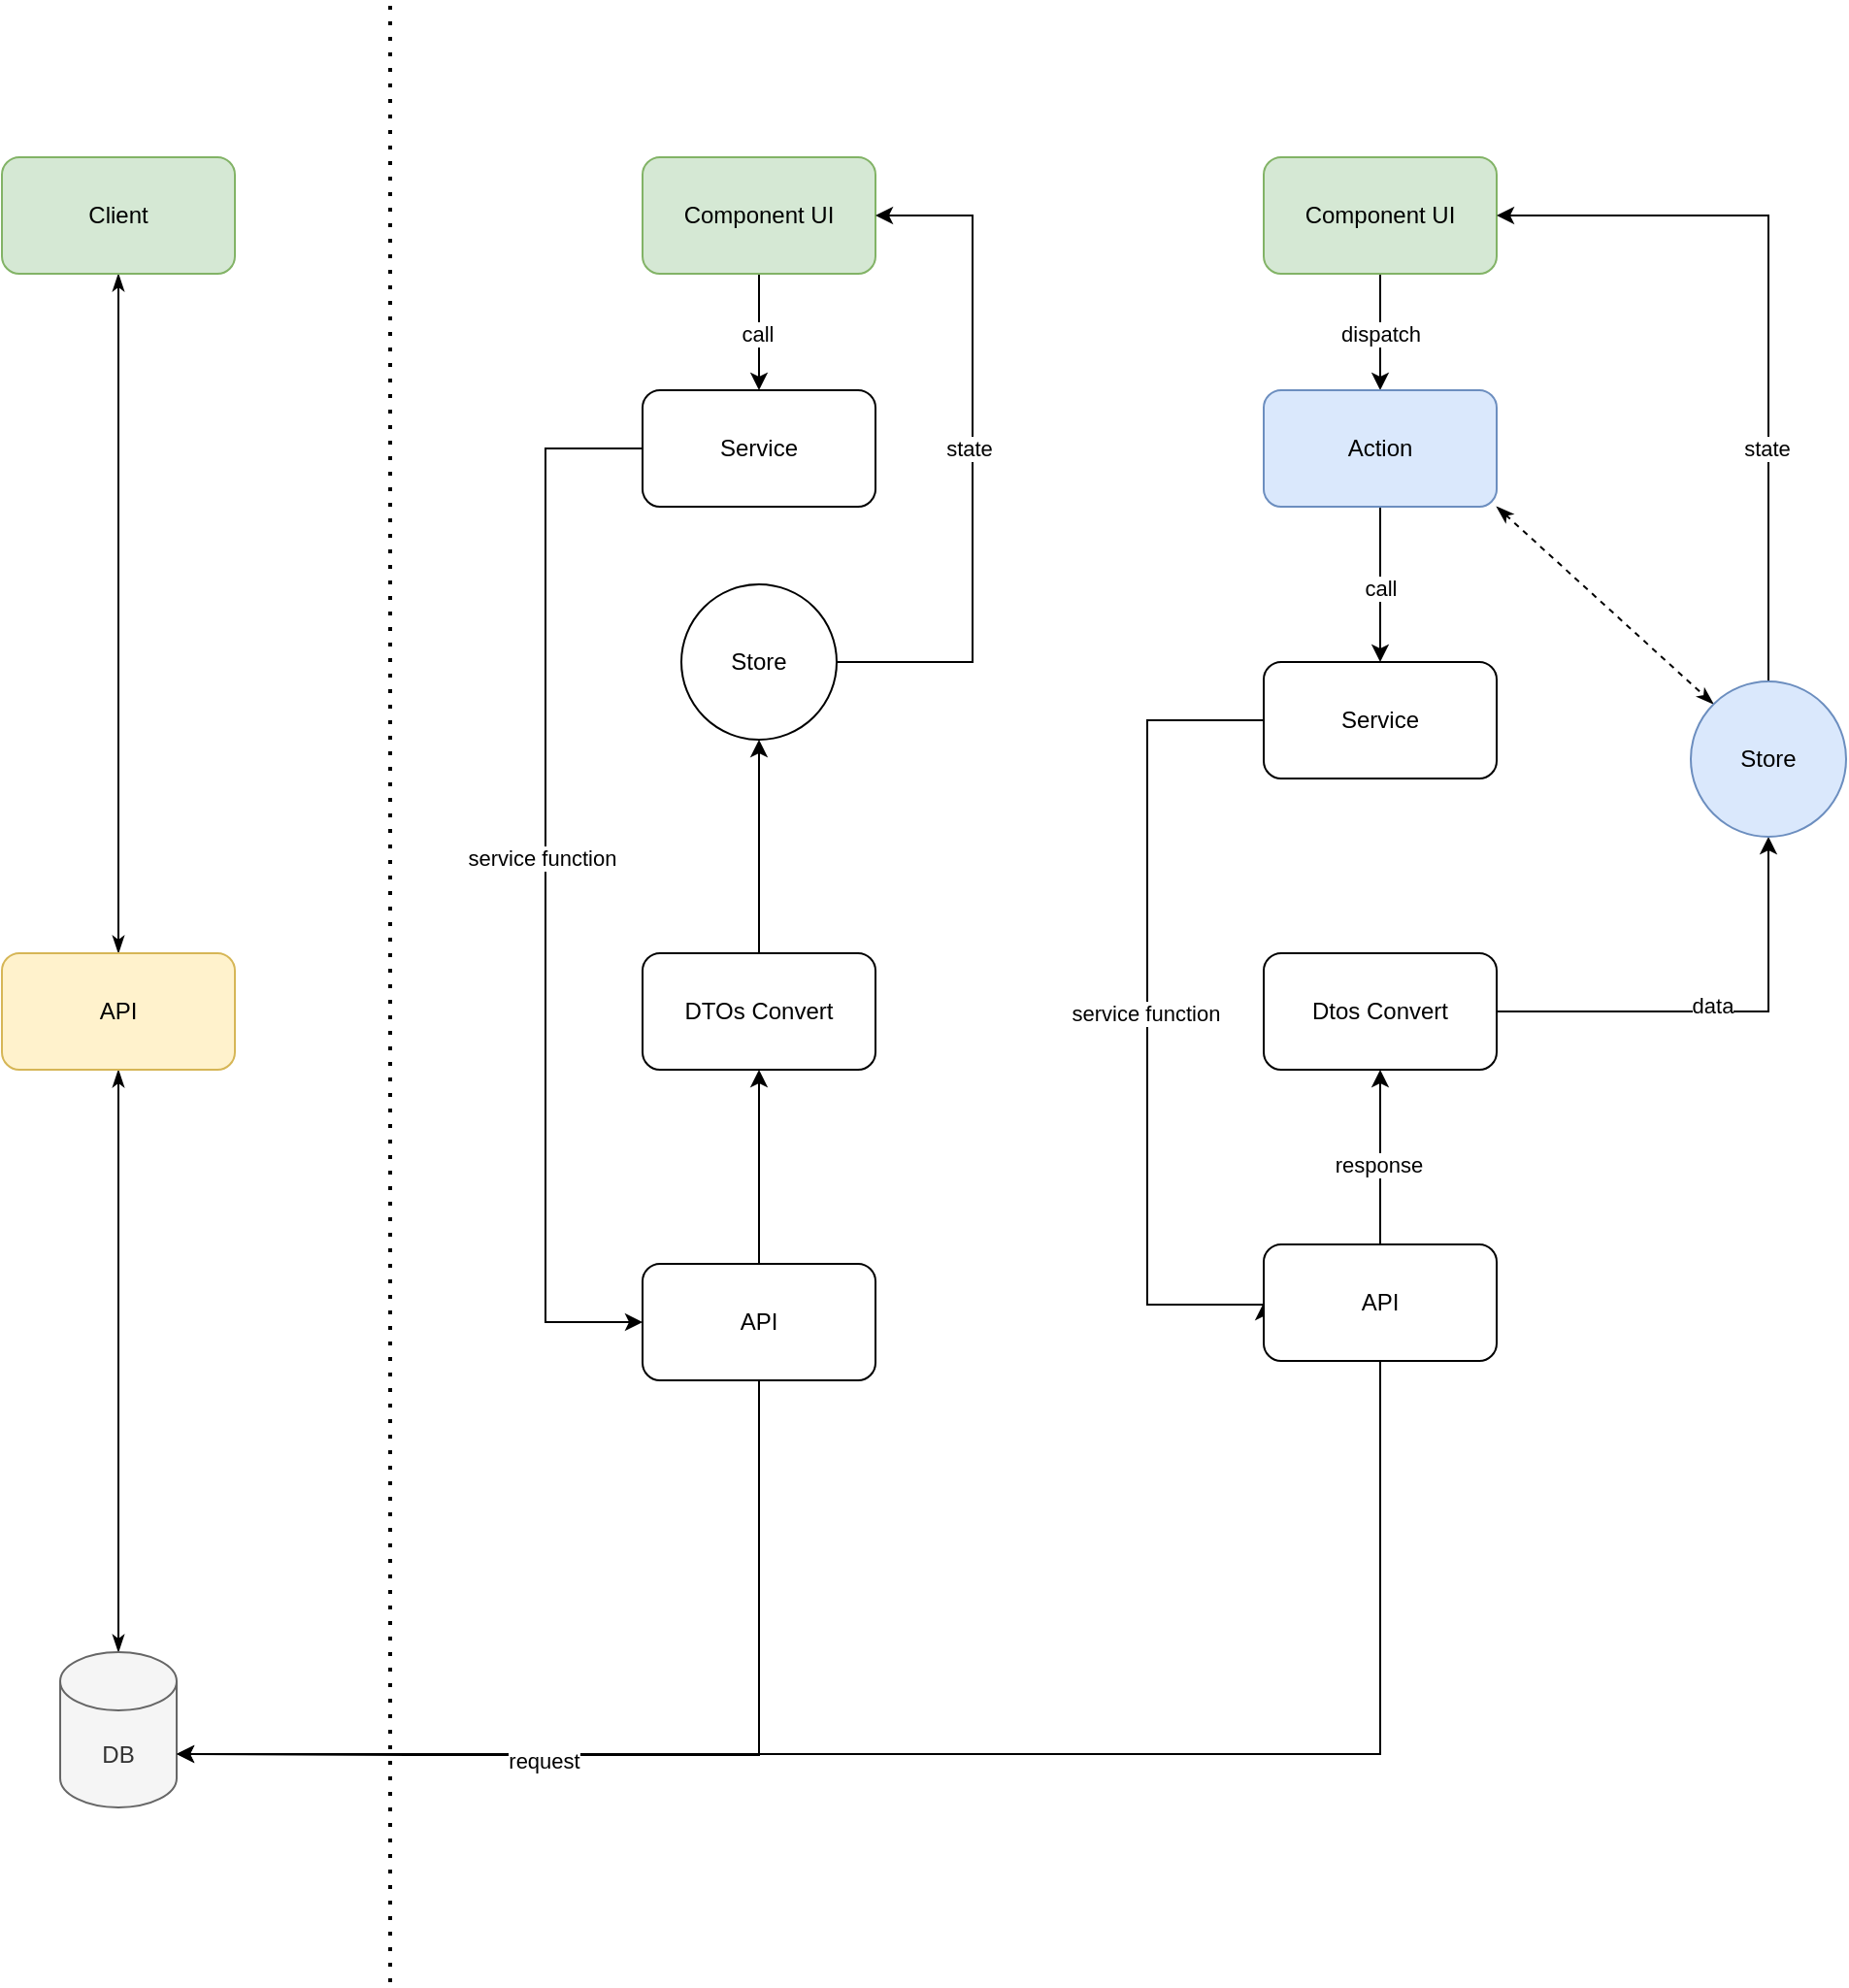 <mxfile version="24.7.7">
  <diagram name="第 1 页" id="J8yL4tMfteV3j7feT69T">
    <mxGraphModel dx="1004" dy="1807" grid="1" gridSize="10" guides="1" tooltips="1" connect="1" arrows="1" fold="1" page="1" pageScale="1" pageWidth="827" pageHeight="1169" math="0" shadow="0">
      <root>
        <mxCell id="0" />
        <mxCell id="1" parent="0" />
        <mxCell id="ts5CFMZNAJqFByiF6o2_-5" style="edgeStyle=orthogonalEdgeStyle;rounded=0;orthogonalLoop=1;jettySize=auto;html=1;entryX=0.5;entryY=0;entryDx=0;entryDy=0;startArrow=classicThin;startFill=1;endArrow=classicThin;endFill=1;" edge="1" parent="1" source="ts5CFMZNAJqFByiF6o2_-1" target="ts5CFMZNAJqFByiF6o2_-2">
          <mxGeometry relative="1" as="geometry" />
        </mxCell>
        <mxCell id="ts5CFMZNAJqFByiF6o2_-1" value="Client" style="rounded=1;whiteSpace=wrap;html=1;fillColor=#d5e8d4;strokeColor=#82b366;" vertex="1" parent="1">
          <mxGeometry x="280" y="70" width="120" height="60" as="geometry" />
        </mxCell>
        <mxCell id="ts5CFMZNAJqFByiF6o2_-4" style="edgeStyle=orthogonalEdgeStyle;rounded=0;orthogonalLoop=1;jettySize=auto;html=1;endArrow=classicThin;endFill=1;startArrow=classicThin;startFill=1;" edge="1" parent="1" source="ts5CFMZNAJqFByiF6o2_-2" target="ts5CFMZNAJqFByiF6o2_-3">
          <mxGeometry relative="1" as="geometry" />
        </mxCell>
        <mxCell id="ts5CFMZNAJqFByiF6o2_-2" value="API" style="rounded=1;whiteSpace=wrap;html=1;fillColor=#fff2cc;strokeColor=#d6b656;" vertex="1" parent="1">
          <mxGeometry x="280" y="480" width="120" height="60" as="geometry" />
        </mxCell>
        <mxCell id="ts5CFMZNAJqFByiF6o2_-3" value="DB" style="shape=cylinder3;whiteSpace=wrap;html=1;boundedLbl=1;backgroundOutline=1;size=15;fillColor=#f5f5f5;fontColor=#333333;strokeColor=#666666;" vertex="1" parent="1">
          <mxGeometry x="310" y="840" width="60" height="80" as="geometry" />
        </mxCell>
        <mxCell id="ts5CFMZNAJqFByiF6o2_-17" style="edgeStyle=orthogonalEdgeStyle;rounded=0;orthogonalLoop=1;jettySize=auto;html=1;entryX=0.5;entryY=0;entryDx=0;entryDy=0;" edge="1" parent="1" source="ts5CFMZNAJqFByiF6o2_-6" target="ts5CFMZNAJqFByiF6o2_-11">
          <mxGeometry relative="1" as="geometry" />
        </mxCell>
        <mxCell id="ts5CFMZNAJqFByiF6o2_-41" value="call" style="edgeLabel;html=1;align=center;verticalAlign=middle;resizable=0;points=[];" vertex="1" connectable="0" parent="ts5CFMZNAJqFByiF6o2_-17">
          <mxGeometry x="-0.008" y="-1" relative="1" as="geometry">
            <mxPoint y="1" as="offset" />
          </mxGeometry>
        </mxCell>
        <mxCell id="ts5CFMZNAJqFByiF6o2_-6" value="Component UI" style="rounded=1;whiteSpace=wrap;html=1;fillColor=#d5e8d4;strokeColor=#82b366;" vertex="1" parent="1">
          <mxGeometry x="610" y="70" width="120" height="60" as="geometry" />
        </mxCell>
        <mxCell id="ts5CFMZNAJqFByiF6o2_-16" style="edgeStyle=orthogonalEdgeStyle;rounded=0;orthogonalLoop=1;jettySize=auto;html=1;entryX=1;entryY=0.5;entryDx=0;entryDy=0;" edge="1" parent="1" source="ts5CFMZNAJqFByiF6o2_-7" target="ts5CFMZNAJqFByiF6o2_-6">
          <mxGeometry relative="1" as="geometry">
            <Array as="points">
              <mxPoint x="780" y="330" />
              <mxPoint x="780" y="100" />
            </Array>
          </mxGeometry>
        </mxCell>
        <mxCell id="ts5CFMZNAJqFByiF6o2_-33" value="state" style="edgeLabel;html=1;align=center;verticalAlign=middle;resizable=0;points=[];" vertex="1" connectable="0" parent="ts5CFMZNAJqFByiF6o2_-16">
          <mxGeometry x="0.03" y="2" relative="1" as="geometry">
            <mxPoint as="offset" />
          </mxGeometry>
        </mxCell>
        <mxCell id="ts5CFMZNAJqFByiF6o2_-7" value="Store" style="ellipse;whiteSpace=wrap;html=1;aspect=fixed;" vertex="1" parent="1">
          <mxGeometry x="630" y="290" width="80" height="80" as="geometry" />
        </mxCell>
        <mxCell id="ts5CFMZNAJqFByiF6o2_-14" style="edgeStyle=orthogonalEdgeStyle;rounded=0;orthogonalLoop=1;jettySize=auto;html=1;entryX=0.5;entryY=1;entryDx=0;entryDy=0;" edge="1" parent="1" source="ts5CFMZNAJqFByiF6o2_-9" target="ts5CFMZNAJqFByiF6o2_-10">
          <mxGeometry relative="1" as="geometry" />
        </mxCell>
        <mxCell id="ts5CFMZNAJqFByiF6o2_-9" value="API" style="rounded=1;whiteSpace=wrap;html=1;" vertex="1" parent="1">
          <mxGeometry x="610" y="640" width="120" height="60" as="geometry" />
        </mxCell>
        <mxCell id="ts5CFMZNAJqFByiF6o2_-15" style="edgeStyle=orthogonalEdgeStyle;rounded=0;orthogonalLoop=1;jettySize=auto;html=1;" edge="1" parent="1" source="ts5CFMZNAJqFByiF6o2_-10" target="ts5CFMZNAJqFByiF6o2_-7">
          <mxGeometry relative="1" as="geometry" />
        </mxCell>
        <mxCell id="ts5CFMZNAJqFByiF6o2_-10" value="DTOs Convert" style="rounded=1;whiteSpace=wrap;html=1;" vertex="1" parent="1">
          <mxGeometry x="610" y="480" width="120" height="60" as="geometry" />
        </mxCell>
        <mxCell id="ts5CFMZNAJqFByiF6o2_-12" style="edgeStyle=orthogonalEdgeStyle;rounded=0;orthogonalLoop=1;jettySize=auto;html=1;entryX=0;entryY=0.5;entryDx=0;entryDy=0;" edge="1" parent="1" source="ts5CFMZNAJqFByiF6o2_-11" target="ts5CFMZNAJqFByiF6o2_-9">
          <mxGeometry relative="1" as="geometry">
            <Array as="points">
              <mxPoint x="560" y="220" />
              <mxPoint x="560" y="670" />
            </Array>
          </mxGeometry>
        </mxCell>
        <mxCell id="ts5CFMZNAJqFByiF6o2_-39" value="service function" style="edgeLabel;html=1;align=center;verticalAlign=middle;resizable=0;points=[];" vertex="1" connectable="0" parent="ts5CFMZNAJqFByiF6o2_-12">
          <mxGeometry x="-0.053" y="-2" relative="1" as="geometry">
            <mxPoint as="offset" />
          </mxGeometry>
        </mxCell>
        <mxCell id="ts5CFMZNAJqFByiF6o2_-11" value="Service" style="rounded=1;whiteSpace=wrap;html=1;" vertex="1" parent="1">
          <mxGeometry x="610" y="190" width="120" height="60" as="geometry" />
        </mxCell>
        <mxCell id="ts5CFMZNAJqFByiF6o2_-13" style="edgeStyle=orthogonalEdgeStyle;rounded=0;orthogonalLoop=1;jettySize=auto;html=1;entryX=1;entryY=0;entryDx=0;entryDy=52.5;entryPerimeter=0;" edge="1" parent="1" source="ts5CFMZNAJqFByiF6o2_-9" target="ts5CFMZNAJqFByiF6o2_-3">
          <mxGeometry relative="1" as="geometry">
            <Array as="points">
              <mxPoint x="670" y="893" />
              <mxPoint x="490" y="893" />
            </Array>
          </mxGeometry>
        </mxCell>
        <mxCell id="ts5CFMZNAJqFByiF6o2_-18" value="" style="endArrow=none;dashed=1;html=1;dashPattern=1 3;strokeWidth=2;rounded=0;" edge="1" parent="1">
          <mxGeometry width="50" height="50" relative="1" as="geometry">
            <mxPoint x="480" y="1010" as="sourcePoint" />
            <mxPoint x="480" y="-10" as="targetPoint" />
          </mxGeometry>
        </mxCell>
        <mxCell id="ts5CFMZNAJqFByiF6o2_-22" style="edgeStyle=orthogonalEdgeStyle;rounded=0;orthogonalLoop=1;jettySize=auto;html=1;entryX=0.5;entryY=0;entryDx=0;entryDy=0;" edge="1" parent="1" source="ts5CFMZNAJqFByiF6o2_-19" target="ts5CFMZNAJqFByiF6o2_-20">
          <mxGeometry relative="1" as="geometry" />
        </mxCell>
        <mxCell id="ts5CFMZNAJqFByiF6o2_-40" value="dispatch" style="edgeLabel;html=1;align=center;verticalAlign=middle;resizable=0;points=[];" vertex="1" connectable="0" parent="ts5CFMZNAJqFByiF6o2_-22">
          <mxGeometry x="-0.008" relative="1" as="geometry">
            <mxPoint y="1" as="offset" />
          </mxGeometry>
        </mxCell>
        <mxCell id="ts5CFMZNAJqFByiF6o2_-19" value="Component UI" style="rounded=1;whiteSpace=wrap;html=1;fillColor=#d5e8d4;strokeColor=#82b366;" vertex="1" parent="1">
          <mxGeometry x="930" y="70" width="120" height="60" as="geometry" />
        </mxCell>
        <mxCell id="ts5CFMZNAJqFByiF6o2_-23" style="edgeStyle=orthogonalEdgeStyle;rounded=0;orthogonalLoop=1;jettySize=auto;html=1;entryX=0.5;entryY=0;entryDx=0;entryDy=0;" edge="1" parent="1" source="ts5CFMZNAJqFByiF6o2_-20" target="ts5CFMZNAJqFByiF6o2_-21">
          <mxGeometry relative="1" as="geometry" />
        </mxCell>
        <mxCell id="ts5CFMZNAJqFByiF6o2_-42" value="call" style="edgeLabel;html=1;align=center;verticalAlign=middle;resizable=0;points=[];" vertex="1" connectable="0" parent="ts5CFMZNAJqFByiF6o2_-23">
          <mxGeometry x="0.013" relative="1" as="geometry">
            <mxPoint y="1" as="offset" />
          </mxGeometry>
        </mxCell>
        <mxCell id="ts5CFMZNAJqFByiF6o2_-32" style="rounded=0;orthogonalLoop=1;jettySize=auto;html=1;exitX=1;exitY=1;exitDx=0;exitDy=0;entryX=0;entryY=0;entryDx=0;entryDy=0;dashed=1;startArrow=classicThin;startFill=1;endArrow=classicThin;endFill=1;" edge="1" parent="1" source="ts5CFMZNAJqFByiF6o2_-20" target="ts5CFMZNAJqFByiF6o2_-29">
          <mxGeometry relative="1" as="geometry" />
        </mxCell>
        <mxCell id="ts5CFMZNAJqFByiF6o2_-20" value="Action" style="rounded=1;whiteSpace=wrap;html=1;fillColor=#dae8fc;strokeColor=#6c8ebf;" vertex="1" parent="1">
          <mxGeometry x="930" y="190" width="120" height="60" as="geometry" />
        </mxCell>
        <mxCell id="ts5CFMZNAJqFByiF6o2_-26" style="edgeStyle=orthogonalEdgeStyle;rounded=0;orthogonalLoop=1;jettySize=auto;html=1;entryX=0;entryY=0.5;entryDx=0;entryDy=0;" edge="1" parent="1" source="ts5CFMZNAJqFByiF6o2_-21" target="ts5CFMZNAJqFByiF6o2_-25">
          <mxGeometry relative="1" as="geometry">
            <Array as="points">
              <mxPoint x="870" y="360" />
              <mxPoint x="870" y="661" />
            </Array>
          </mxGeometry>
        </mxCell>
        <mxCell id="ts5CFMZNAJqFByiF6o2_-38" value="service function" style="edgeLabel;html=1;align=center;verticalAlign=middle;resizable=0;points=[];" vertex="1" connectable="0" parent="ts5CFMZNAJqFByiF6o2_-26">
          <mxGeometry x="-0.002" y="-1" relative="1" as="geometry">
            <mxPoint as="offset" />
          </mxGeometry>
        </mxCell>
        <mxCell id="ts5CFMZNAJqFByiF6o2_-21" value="Service" style="rounded=1;whiteSpace=wrap;html=1;" vertex="1" parent="1">
          <mxGeometry x="930" y="330" width="120" height="60" as="geometry" />
        </mxCell>
        <mxCell id="ts5CFMZNAJqFByiF6o2_-30" style="edgeStyle=orthogonalEdgeStyle;rounded=0;orthogonalLoop=1;jettySize=auto;html=1;entryX=0.5;entryY=1;entryDx=0;entryDy=0;" edge="1" parent="1" source="ts5CFMZNAJqFByiF6o2_-24" target="ts5CFMZNAJqFByiF6o2_-29">
          <mxGeometry relative="1" as="geometry" />
        </mxCell>
        <mxCell id="ts5CFMZNAJqFByiF6o2_-37" value="data" style="edgeLabel;html=1;align=center;verticalAlign=middle;resizable=0;points=[];" vertex="1" connectable="0" parent="ts5CFMZNAJqFByiF6o2_-30">
          <mxGeometry x="-0.033" y="3" relative="1" as="geometry">
            <mxPoint as="offset" />
          </mxGeometry>
        </mxCell>
        <mxCell id="ts5CFMZNAJqFByiF6o2_-24" value="Dtos Convert" style="rounded=1;whiteSpace=wrap;html=1;" vertex="1" parent="1">
          <mxGeometry x="930" y="480" width="120" height="60" as="geometry" />
        </mxCell>
        <mxCell id="ts5CFMZNAJqFByiF6o2_-28" style="edgeStyle=orthogonalEdgeStyle;rounded=0;orthogonalLoop=1;jettySize=auto;html=1;entryX=0.5;entryY=1;entryDx=0;entryDy=0;" edge="1" parent="1" source="ts5CFMZNAJqFByiF6o2_-25" target="ts5CFMZNAJqFByiF6o2_-24">
          <mxGeometry relative="1" as="geometry" />
        </mxCell>
        <mxCell id="ts5CFMZNAJqFByiF6o2_-36" value="response" style="edgeLabel;html=1;align=center;verticalAlign=middle;resizable=0;points=[];" vertex="1" connectable="0" parent="ts5CFMZNAJqFByiF6o2_-28">
          <mxGeometry x="-0.055" y="1" relative="1" as="geometry">
            <mxPoint y="1" as="offset" />
          </mxGeometry>
        </mxCell>
        <mxCell id="ts5CFMZNAJqFByiF6o2_-25" value="API" style="rounded=1;whiteSpace=wrap;html=1;" vertex="1" parent="1">
          <mxGeometry x="930" y="630" width="120" height="60" as="geometry" />
        </mxCell>
        <mxCell id="ts5CFMZNAJqFByiF6o2_-27" style="edgeStyle=orthogonalEdgeStyle;rounded=0;orthogonalLoop=1;jettySize=auto;html=1;entryX=1;entryY=0;entryDx=0;entryDy=52.5;entryPerimeter=0;" edge="1" parent="1" source="ts5CFMZNAJqFByiF6o2_-25" target="ts5CFMZNAJqFByiF6o2_-3">
          <mxGeometry relative="1" as="geometry">
            <Array as="points">
              <mxPoint x="990" y="893" />
            </Array>
          </mxGeometry>
        </mxCell>
        <mxCell id="ts5CFMZNAJqFByiF6o2_-35" value="request" style="edgeLabel;html=1;align=center;verticalAlign=middle;resizable=0;points=[];" vertex="1" connectable="0" parent="ts5CFMZNAJqFByiF6o2_-27">
          <mxGeometry x="0.539" y="3" relative="1" as="geometry">
            <mxPoint x="-1" as="offset" />
          </mxGeometry>
        </mxCell>
        <mxCell id="ts5CFMZNAJqFByiF6o2_-31" style="edgeStyle=orthogonalEdgeStyle;rounded=0;orthogonalLoop=1;jettySize=auto;html=1;entryX=1;entryY=0.5;entryDx=0;entryDy=0;" edge="1" parent="1" source="ts5CFMZNAJqFByiF6o2_-29" target="ts5CFMZNAJqFByiF6o2_-19">
          <mxGeometry relative="1" as="geometry">
            <Array as="points">
              <mxPoint x="1190" y="100" />
            </Array>
          </mxGeometry>
        </mxCell>
        <mxCell id="ts5CFMZNAJqFByiF6o2_-34" value="state" style="edgeLabel;html=1;align=center;verticalAlign=middle;resizable=0;points=[];" vertex="1" connectable="0" parent="ts5CFMZNAJqFByiF6o2_-31">
          <mxGeometry x="-0.367" y="1" relative="1" as="geometry">
            <mxPoint as="offset" />
          </mxGeometry>
        </mxCell>
        <mxCell id="ts5CFMZNAJqFByiF6o2_-29" value="Store" style="ellipse;whiteSpace=wrap;html=1;aspect=fixed;fillColor=#dae8fc;strokeColor=#6c8ebf;" vertex="1" parent="1">
          <mxGeometry x="1150" y="340" width="80" height="80" as="geometry" />
        </mxCell>
      </root>
    </mxGraphModel>
  </diagram>
</mxfile>
